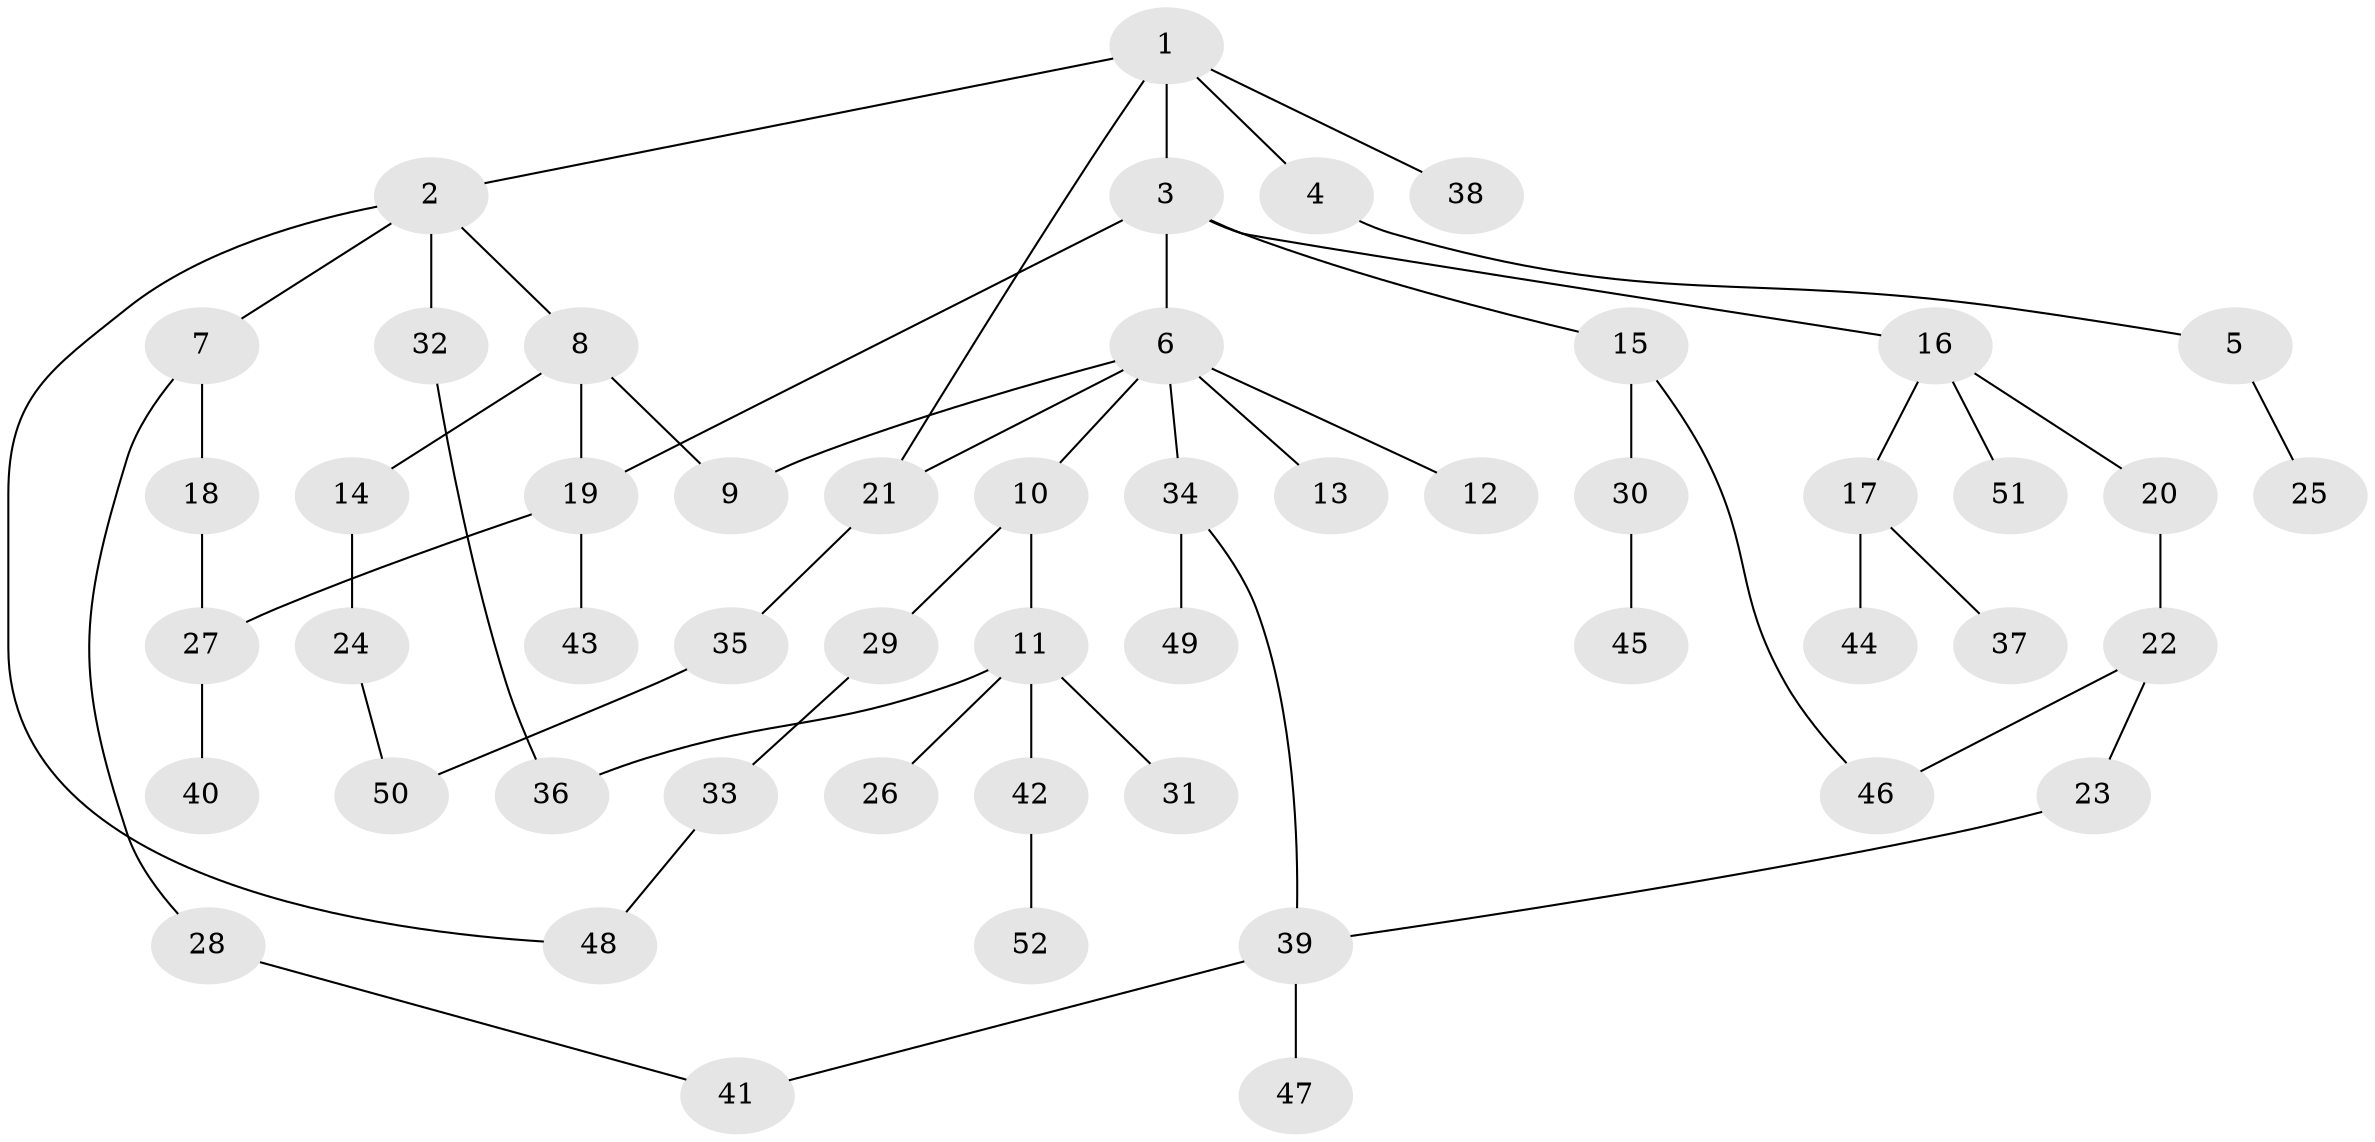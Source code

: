 // coarse degree distribution, {8: 0.030303030303030304, 7: 0.030303030303030304, 2: 0.2727272727272727, 6: 0.030303030303030304, 3: 0.15151515151515152, 4: 0.06060606060606061, 1: 0.36363636363636365, 5: 0.06060606060606061}
// Generated by graph-tools (version 1.1) at 2025/41/03/06/25 10:41:28]
// undirected, 52 vertices, 61 edges
graph export_dot {
graph [start="1"]
  node [color=gray90,style=filled];
  1;
  2;
  3;
  4;
  5;
  6;
  7;
  8;
  9;
  10;
  11;
  12;
  13;
  14;
  15;
  16;
  17;
  18;
  19;
  20;
  21;
  22;
  23;
  24;
  25;
  26;
  27;
  28;
  29;
  30;
  31;
  32;
  33;
  34;
  35;
  36;
  37;
  38;
  39;
  40;
  41;
  42;
  43;
  44;
  45;
  46;
  47;
  48;
  49;
  50;
  51;
  52;
  1 -- 2;
  1 -- 3;
  1 -- 4;
  1 -- 38;
  1 -- 21;
  2 -- 7;
  2 -- 8;
  2 -- 32;
  2 -- 48;
  3 -- 6;
  3 -- 15;
  3 -- 16;
  3 -- 19;
  4 -- 5;
  5 -- 25;
  6 -- 9;
  6 -- 10;
  6 -- 12;
  6 -- 13;
  6 -- 21;
  6 -- 34;
  7 -- 18;
  7 -- 28;
  8 -- 14;
  8 -- 9;
  8 -- 19;
  10 -- 11;
  10 -- 29;
  11 -- 26;
  11 -- 31;
  11 -- 36;
  11 -- 42;
  14 -- 24;
  15 -- 30;
  15 -- 46;
  16 -- 17;
  16 -- 20;
  16 -- 51;
  17 -- 37;
  17 -- 44;
  18 -- 27;
  19 -- 43;
  19 -- 27;
  20 -- 22;
  21 -- 35;
  22 -- 23;
  22 -- 46;
  23 -- 39;
  24 -- 50;
  27 -- 40;
  28 -- 41;
  29 -- 33;
  30 -- 45;
  32 -- 36;
  33 -- 48;
  34 -- 39;
  34 -- 49;
  35 -- 50;
  39 -- 47;
  39 -- 41;
  42 -- 52;
}
